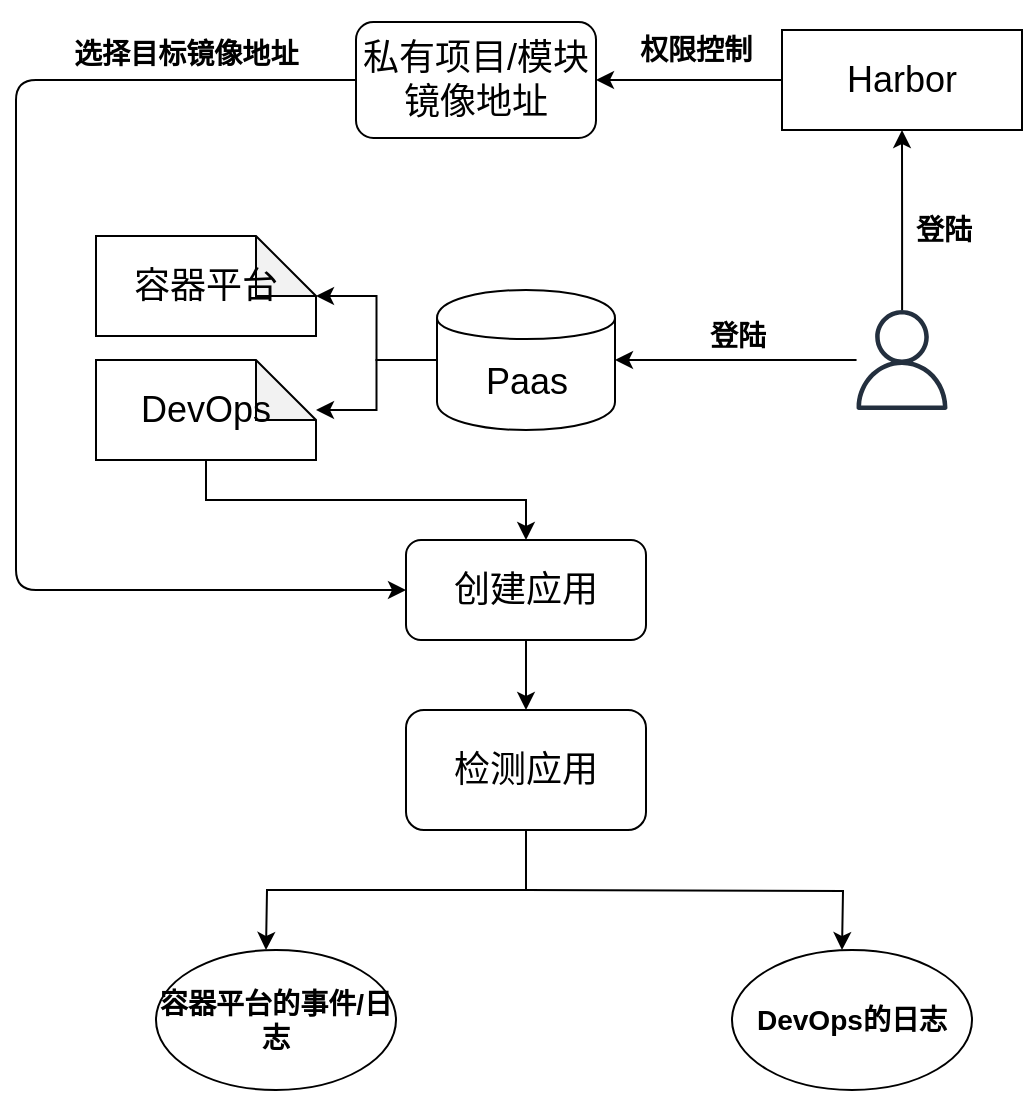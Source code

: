 <mxfile pages="1" version="11.2.5" type="github"><diagram id="5--jKy9LRS3G0jD8Qm4E" name="Page-1"><mxGraphModel dx="1422" dy="801" grid="1" gridSize="10" guides="1" tooltips="1" connect="1" arrows="1" fold="1" page="1" pageScale="1" pageWidth="827" pageHeight="1169" math="0" shadow="0"><root><mxCell id="0"/><mxCell id="1" parent="0"/><mxCell id="OJ1vG5Qr_BsF3skpVJ4K-2" value="Harbor" style="rounded=0;whiteSpace=wrap;html=1;fontSize=18;align=center;" vertex="1" parent="1"><mxGeometry x="463" y="250" width="120" height="50" as="geometry"/></mxCell><mxCell id="OJ1vG5Qr_BsF3skpVJ4K-10" value="&lt;h3&gt;登陆&lt;/h3&gt;" style="text;html=1;resizable=0;points=[];autosize=1;align=left;verticalAlign=top;spacingTop=-4;" vertex="1" parent="1"><mxGeometry x="528" y="325" width="40" height="40" as="geometry"/></mxCell><mxCell id="OJ1vG5Qr_BsF3skpVJ4K-12" value="私有项目/模块镜像地址" style="rounded=1;whiteSpace=wrap;html=1;fontSize=18;" vertex="1" parent="1"><mxGeometry x="250" y="246" width="120" height="58" as="geometry"/></mxCell><mxCell id="OJ1vG5Qr_BsF3skpVJ4K-13" value="&lt;h3&gt;权限控制&lt;/h3&gt;" style="text;html=1;resizable=0;points=[];autosize=1;align=left;verticalAlign=top;spacingTop=-4;" vertex="1" parent="1"><mxGeometry x="390" y="235" width="70" height="40" as="geometry"/></mxCell><mxCell id="OJ1vG5Qr_BsF3skpVJ4K-17" style="edgeStyle=orthogonalEdgeStyle;rounded=0;orthogonalLoop=1;jettySize=auto;html=1;fontSize=18;" edge="1" parent="1" source="OJ1vG5Qr_BsF3skpVJ4K-18" target="OJ1vG5Qr_BsF3skpVJ4K-21"><mxGeometry relative="1" as="geometry"/></mxCell><mxCell id="OJ1vG5Qr_BsF3skpVJ4K-18" value="创建应用" style="rounded=1;whiteSpace=wrap;html=1;fontSize=18;" vertex="1" parent="1"><mxGeometry x="275" y="505" width="120" height="50" as="geometry"/></mxCell><mxCell id="OJ1vG5Qr_BsF3skpVJ4K-19" style="edgeStyle=orthogonalEdgeStyle;rounded=0;orthogonalLoop=1;jettySize=auto;html=1;fontSize=18;exitX=0.5;exitY=1;exitDx=0;exitDy=0;" edge="1" parent="1" source="OJ1vG5Qr_BsF3skpVJ4K-21"><mxGeometry relative="1" as="geometry"><mxPoint x="205" y="710" as="targetPoint"/></mxGeometry></mxCell><mxCell id="OJ1vG5Qr_BsF3skpVJ4K-20" style="edgeStyle=orthogonalEdgeStyle;rounded=0;orthogonalLoop=1;jettySize=auto;html=1;fontSize=18;entryX=0.5;entryY=0;entryDx=0;entryDy=0;" edge="1" parent="1"><mxGeometry relative="1" as="geometry"><mxPoint x="335" y="680" as="sourcePoint"/><mxPoint x="493" y="710" as="targetPoint"/></mxGeometry></mxCell><mxCell id="OJ1vG5Qr_BsF3skpVJ4K-21" value="检测应用" style="rounded=1;whiteSpace=wrap;html=1;fontSize=18;" vertex="1" parent="1"><mxGeometry x="275" y="590" width="120" height="60" as="geometry"/></mxCell><mxCell id="OJ1vG5Qr_BsF3skpVJ4K-22" style="edgeStyle=orthogonalEdgeStyle;rounded=0;orthogonalLoop=1;jettySize=auto;html=1;fontSize=18;exitX=0.5;exitY=1;exitDx=0;exitDy=0;exitPerimeter=0;" edge="1" parent="1" source="OJ1vG5Qr_BsF3skpVJ4K-37" target="OJ1vG5Qr_BsF3skpVJ4K-18"><mxGeometry relative="1" as="geometry"/></mxCell><mxCell id="OJ1vG5Qr_BsF3skpVJ4K-23" style="edgeStyle=orthogonalEdgeStyle;rounded=0;orthogonalLoop=1;jettySize=auto;html=1;entryX=0;entryY=0;entryDx=110;entryDy=30;entryPerimeter=0;fontSize=18;" edge="1" parent="1" source="OJ1vG5Qr_BsF3skpVJ4K-25" target="OJ1vG5Qr_BsF3skpVJ4K-36"><mxGeometry relative="1" as="geometry"/></mxCell><mxCell id="OJ1vG5Qr_BsF3skpVJ4K-24" style="edgeStyle=orthogonalEdgeStyle;rounded=0;orthogonalLoop=1;jettySize=auto;html=1;fontSize=18;" edge="1" parent="1" source="OJ1vG5Qr_BsF3skpVJ4K-25" target="OJ1vG5Qr_BsF3skpVJ4K-37"><mxGeometry relative="1" as="geometry"/></mxCell><mxCell id="OJ1vG5Qr_BsF3skpVJ4K-25" value="Paas" style="shape=cylinder;whiteSpace=wrap;html=1;boundedLbl=1;backgroundOutline=1;fontSize=18;align=center;" vertex="1" parent="1"><mxGeometry x="290.5" y="380" width="89" height="70" as="geometry"/></mxCell><mxCell id="OJ1vG5Qr_BsF3skpVJ4K-27" style="edgeStyle=orthogonalEdgeStyle;rounded=0;orthogonalLoop=1;jettySize=auto;html=1;fontSize=18;entryX=1;entryY=0.5;entryDx=0;entryDy=0;exitX=0;exitY=0.5;exitDx=0;exitDy=0;" edge="1" parent="1" source="OJ1vG5Qr_BsF3skpVJ4K-2" target="OJ1vG5Qr_BsF3skpVJ4K-12"><mxGeometry relative="1" as="geometry"><mxPoint x="468" y="315" as="sourcePoint"/><mxPoint x="410" y="315" as="targetPoint"/></mxGeometry></mxCell><mxCell id="OJ1vG5Qr_BsF3skpVJ4K-28" style="edgeStyle=orthogonalEdgeStyle;rounded=0;orthogonalLoop=1;jettySize=auto;html=1;entryX=1;entryY=0.5;entryDx=0;entryDy=0;fontSize=18;" edge="1" parent="1" source="OJ1vG5Qr_BsF3skpVJ4K-31" target="OJ1vG5Qr_BsF3skpVJ4K-25"><mxGeometry relative="1" as="geometry"/></mxCell><mxCell id="OJ1vG5Qr_BsF3skpVJ4K-29" style="edgeStyle=orthogonalEdgeStyle;rounded=0;orthogonalLoop=1;jettySize=auto;html=1;entryX=0.5;entryY=1;entryDx=0;entryDy=0;fontSize=18;" edge="1" parent="1" source="OJ1vG5Qr_BsF3skpVJ4K-31" target="OJ1vG5Qr_BsF3skpVJ4K-2"><mxGeometry relative="1" as="geometry"><mxPoint x="528" y="345" as="targetPoint"/></mxGeometry></mxCell><mxCell id="OJ1vG5Qr_BsF3skpVJ4K-31" value="" style="outlineConnect=0;fontColor=#232F3E;gradientColor=none;fillColor=#232F3E;strokeColor=none;dashed=0;verticalLabelPosition=bottom;verticalAlign=top;align=center;html=1;fontSize=12;fontStyle=0;aspect=fixed;pointerEvents=1;shape=mxgraph.aws4.user;" vertex="1" parent="1"><mxGeometry x="498" y="390" width="50" height="50" as="geometry"/></mxCell><mxCell id="OJ1vG5Qr_BsF3skpVJ4K-36" value="容器平台" style="shape=note;whiteSpace=wrap;html=1;backgroundOutline=1;darkOpacity=0.05;fontSize=18;align=center;" vertex="1" parent="1"><mxGeometry x="120" y="353" width="110" height="50" as="geometry"/></mxCell><mxCell id="OJ1vG5Qr_BsF3skpVJ4K-37" value="DevOps" style="shape=note;whiteSpace=wrap;html=1;backgroundOutline=1;darkOpacity=0.05;fontSize=18;align=center;" vertex="1" parent="1"><mxGeometry x="120" y="415" width="110" height="50" as="geometry"/></mxCell><mxCell id="OJ1vG5Qr_BsF3skpVJ4K-40" value="" style="endArrow=classic;html=1;exitX=0;exitY=0.5;exitDx=0;exitDy=0;entryX=0;entryY=0.5;entryDx=0;entryDy=0;" edge="1" parent="1" source="OJ1vG5Qr_BsF3skpVJ4K-12" target="OJ1vG5Qr_BsF3skpVJ4K-18"><mxGeometry width="50" height="50" relative="1" as="geometry"><mxPoint x="80" y="275" as="sourcePoint"/><mxPoint x="80" y="550" as="targetPoint"/><Array as="points"><mxPoint x="80" y="275"/><mxPoint x="80" y="530"/></Array></mxGeometry></mxCell><mxCell id="OJ1vG5Qr_BsF3skpVJ4K-45" value="&lt;h3&gt;选择目标镜像地址&lt;/h3&gt;" style="text;html=1;resizable=0;points=[];autosize=1;align=left;verticalAlign=top;spacingTop=-4;" vertex="1" parent="1"><mxGeometry x="107" y="237" width="130" height="40" as="geometry"/></mxCell><mxCell id="OJ1vG5Qr_BsF3skpVJ4K-46" value="&lt;h3&gt;&lt;b&gt;容器平台的事件/日志&lt;/b&gt;&lt;/h3&gt;" style="ellipse;whiteSpace=wrap;html=1;" vertex="1" parent="1"><mxGeometry x="150" y="710" width="120" height="70" as="geometry"/></mxCell><mxCell id="OJ1vG5Qr_BsF3skpVJ4K-47" value="&lt;h3&gt;&lt;b&gt;DevOps的日志&lt;/b&gt;&lt;/h3&gt;" style="ellipse;whiteSpace=wrap;html=1;" vertex="1" parent="1"><mxGeometry x="438" y="710" width="120" height="70" as="geometry"/></mxCell><mxCell id="OJ1vG5Qr_BsF3skpVJ4K-50" value="&lt;h3&gt;登陆&lt;/h3&gt;" style="text;html=1;resizable=0;points=[];autosize=1;align=left;verticalAlign=top;spacingTop=-4;" vertex="1" parent="1"><mxGeometry x="425" y="378" width="40" height="40" as="geometry"/></mxCell></root></mxGraphModel></diagram></mxfile>